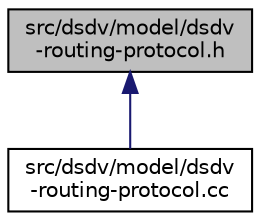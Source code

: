 digraph "src/dsdv/model/dsdv-routing-protocol.h"
{
 // LATEX_PDF_SIZE
  edge [fontname="Helvetica",fontsize="10",labelfontname="Helvetica",labelfontsize="10"];
  node [fontname="Helvetica",fontsize="10",shape=record];
  Node1 [label="src/dsdv/model/dsdv\l-routing-protocol.h",height=0.2,width=0.4,color="black", fillcolor="grey75", style="filled", fontcolor="black",tooltip=" "];
  Node1 -> Node2 [dir="back",color="midnightblue",fontsize="10",style="solid",fontname="Helvetica"];
  Node2 [label="src/dsdv/model/dsdv\l-routing-protocol.cc",height=0.2,width=0.4,color="black", fillcolor="white", style="filled",URL="$dsdv-routing-protocol_8cc.html",tooltip=" "];
}
